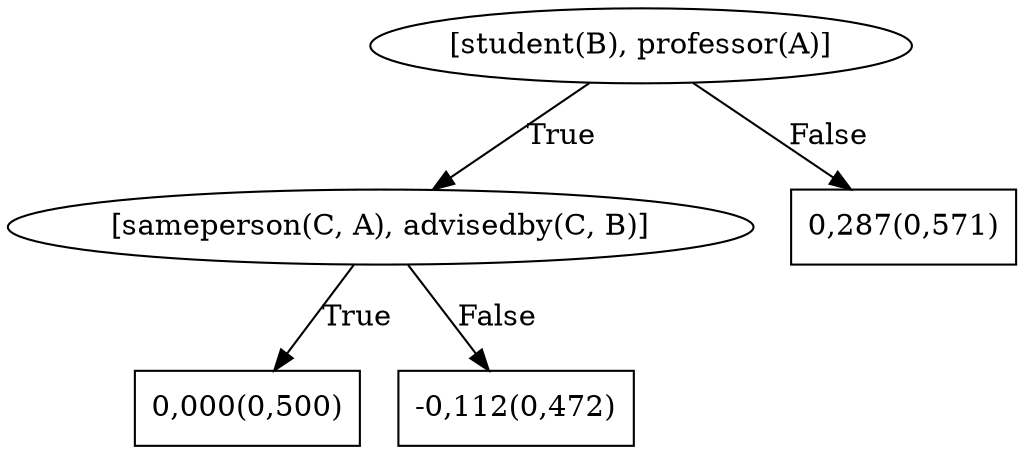 digraph G{ 
1[label = "[student(B), professor(A)]"];
1 -> 2[label="True"];
1 -> 3[label="False"];
2[label = "[sameperson(C, A), advisedby(C, B)]"];
2 -> 4[label="True"];
2 -> 5[label="False"];
4[shape = box,label = "0,000(0,500)"];
5[shape = box,label = "-0,112(0,472)"];
3[shape = box,label = "0,287(0,571)"];
}
